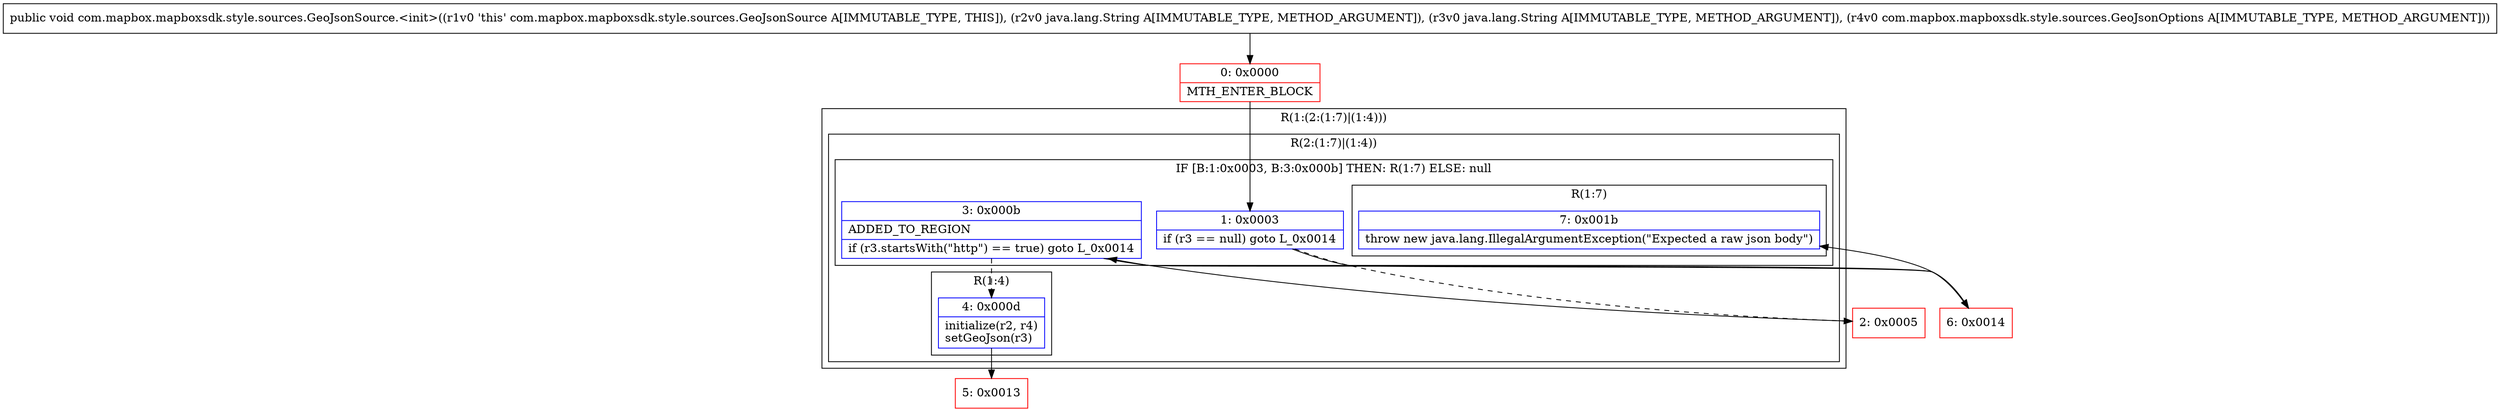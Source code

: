 digraph "CFG forcom.mapbox.mapboxsdk.style.sources.GeoJsonSource.\<init\>(Ljava\/lang\/String;Ljava\/lang\/String;Lcom\/mapbox\/mapboxsdk\/style\/sources\/GeoJsonOptions;)V" {
subgraph cluster_Region_1375004157 {
label = "R(1:(2:(1:7)|(1:4)))";
node [shape=record,color=blue];
subgraph cluster_Region_1471034340 {
label = "R(2:(1:7)|(1:4))";
node [shape=record,color=blue];
subgraph cluster_IfRegion_1722195207 {
label = "IF [B:1:0x0003, B:3:0x000b] THEN: R(1:7) ELSE: null";
node [shape=record,color=blue];
Node_1 [shape=record,label="{1\:\ 0x0003|if (r3 == null) goto L_0x0014\l}"];
Node_3 [shape=record,label="{3\:\ 0x000b|ADDED_TO_REGION\l|if (r3.startsWith(\"http\") == true) goto L_0x0014\l}"];
subgraph cluster_Region_1741624191 {
label = "R(1:7)";
node [shape=record,color=blue];
Node_7 [shape=record,label="{7\:\ 0x001b|throw new java.lang.IllegalArgumentException(\"Expected a raw json body\")\l}"];
}
}
subgraph cluster_Region_291686774 {
label = "R(1:4)";
node [shape=record,color=blue];
Node_4 [shape=record,label="{4\:\ 0x000d|initialize(r2, r4)\lsetGeoJson(r3)\l}"];
}
}
}
Node_0 [shape=record,color=red,label="{0\:\ 0x0000|MTH_ENTER_BLOCK\l}"];
Node_2 [shape=record,color=red,label="{2\:\ 0x0005}"];
Node_5 [shape=record,color=red,label="{5\:\ 0x0013}"];
Node_6 [shape=record,color=red,label="{6\:\ 0x0014}"];
MethodNode[shape=record,label="{public void com.mapbox.mapboxsdk.style.sources.GeoJsonSource.\<init\>((r1v0 'this' com.mapbox.mapboxsdk.style.sources.GeoJsonSource A[IMMUTABLE_TYPE, THIS]), (r2v0 java.lang.String A[IMMUTABLE_TYPE, METHOD_ARGUMENT]), (r3v0 java.lang.String A[IMMUTABLE_TYPE, METHOD_ARGUMENT]), (r4v0 com.mapbox.mapboxsdk.style.sources.GeoJsonOptions A[IMMUTABLE_TYPE, METHOD_ARGUMENT])) }"];
MethodNode -> Node_0;
Node_1 -> Node_2[style=dashed];
Node_1 -> Node_6;
Node_3 -> Node_4[style=dashed];
Node_3 -> Node_6;
Node_4 -> Node_5;
Node_0 -> Node_1;
Node_2 -> Node_3;
Node_6 -> Node_7;
}

